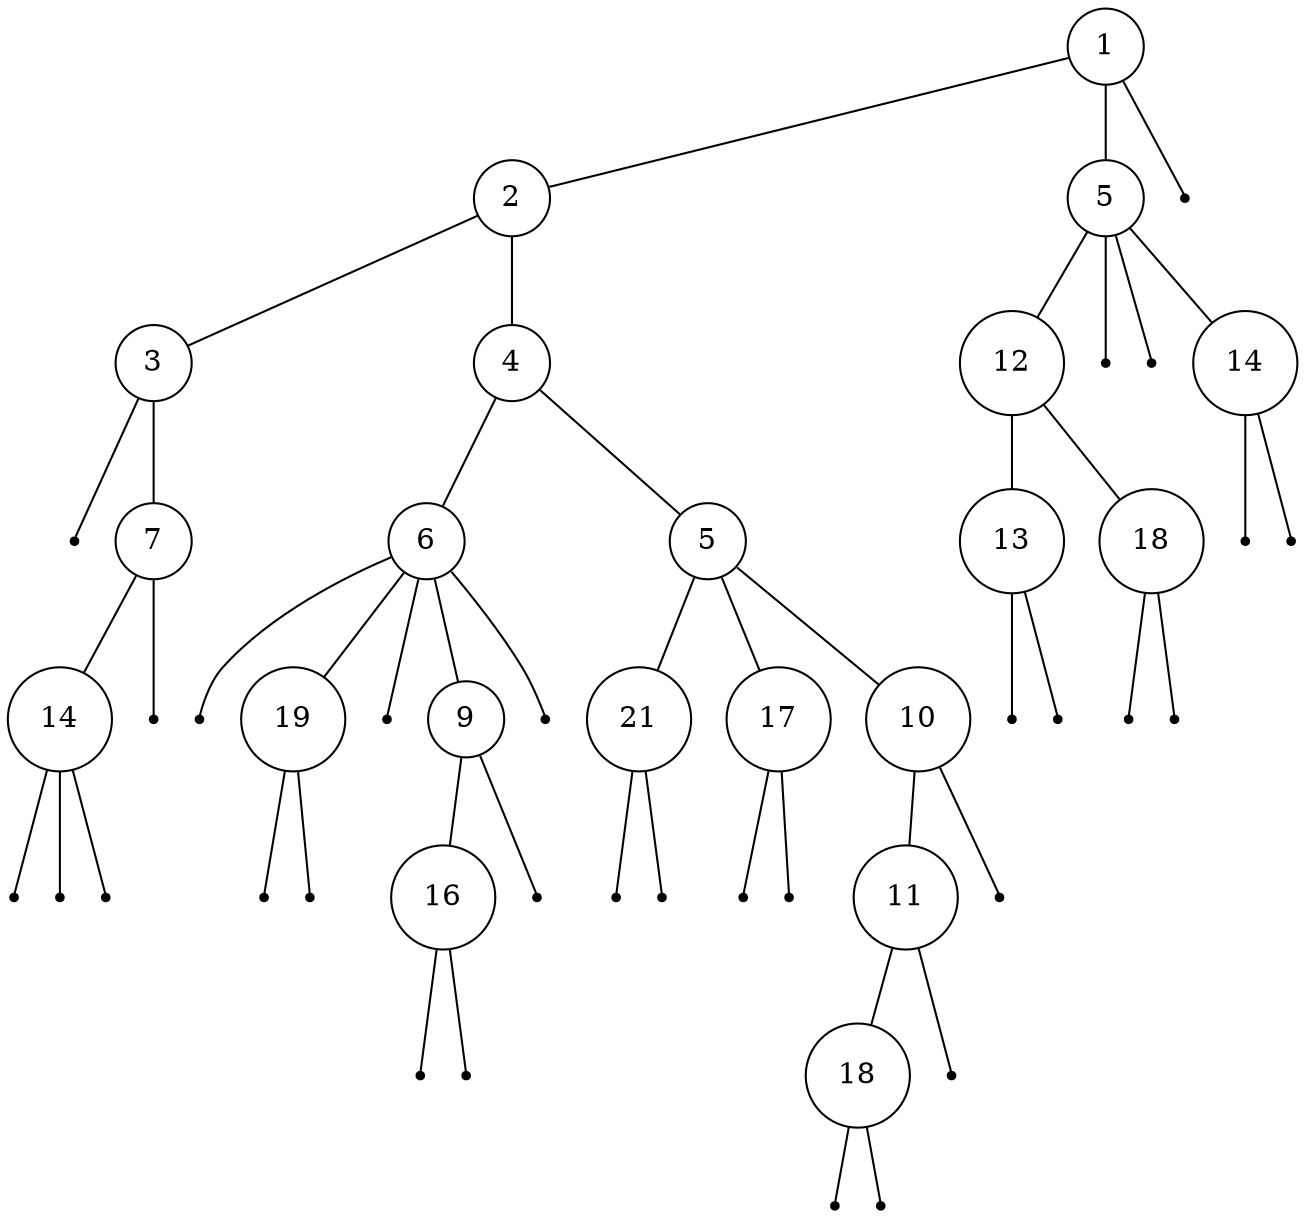 digraph {
  edge [arrowhead = none, arrowtail=none];
treeimplementationSchroderTreeImpl7ea987ac [label="1", shape=circle, width=0.1];
treeimplementationSchroderTreeImpl7ea987ac -> treeimplementationSchroderTreeImpl12a3a380;
treeimplementationSchroderTreeImpl7ea987ac -> treeimplementationSchroderTreeImpl29453f44;
treeimplementationSchroderTreeImpl7ea987ac -> treeimplementationSchroderTreeImpl5cad8086;
treeimplementationSchroderTreeImpl12a3a380 [label="2", shape=circle, width=0.1];
treeimplementationSchroderTreeImpl12a3a380 -> treeimplementationSchroderTreeImpl6e0be858;
treeimplementationSchroderTreeImpl12a3a380 -> treeimplementationSchroderTreeImpl61bbe9ba;
treeimplementationSchroderTreeImpl6e0be858 [label="3", shape=circle, width=0.1];
treeimplementationSchroderTreeImpl6e0be858 -> treeimplementationSchroderTreeImpl610455d6;
treeimplementationSchroderTreeImpl6e0be858 -> treeimplementationSchroderTreeImpl511d50c0;
treeimplementationSchroderTreeImpl610455d6 [label="", shape=point];
treeimplementationSchroderTreeImpl511d50c0 [label="7", shape=circle, width=0.1];
treeimplementationSchroderTreeImpl511d50c0 -> treeimplementationSchroderTreeImpl60e53b93;
treeimplementationSchroderTreeImpl511d50c0 -> treeimplementationSchroderTreeImpl5e2de80c;
treeimplementationSchroderTreeImpl60e53b93 [label="14", shape=circle, width=0.1];
treeimplementationSchroderTreeImpl60e53b93 -> treeimplementationSchroderTreeImpl1d44bcfa;
treeimplementationSchroderTreeImpl60e53b93 -> treeimplementationSchroderTreeImpl266474c2;
treeimplementationSchroderTreeImpl60e53b93 -> treeimplementationSchroderTreeImpl6f94fa3e;
treeimplementationSchroderTreeImpl1d44bcfa [label="", shape=point];
treeimplementationSchroderTreeImpl266474c2 [label="", shape=point];
treeimplementationSchroderTreeImpl6f94fa3e [label="", shape=point];
treeimplementationSchroderTreeImpl5e2de80c [label="", shape=point];
treeimplementationSchroderTreeImpl61bbe9ba [label="4", shape=circle, width=0.1];
treeimplementationSchroderTreeImpl61bbe9ba -> treeimplementationSchroderTreeImpl5e481248;
treeimplementationSchroderTreeImpl61bbe9ba -> treeimplementationSchroderTreeImpl66d3c617;
treeimplementationSchroderTreeImpl5e481248 [label="6", shape=circle, width=0.1];
treeimplementationSchroderTreeImpl5e481248 -> treeimplementationSchroderTreeImpl63947c6b;
treeimplementationSchroderTreeImpl5e481248 -> treeimplementationSchroderTreeImpl2b193f2d;
treeimplementationSchroderTreeImpl5e481248 -> treeimplementationSchroderTreeImpl355da254;
treeimplementationSchroderTreeImpl5e481248 -> treeimplementationSchroderTreeImpl4dc63996;
treeimplementationSchroderTreeImpl5e481248 -> treeimplementationSchroderTreeImpld716361;
treeimplementationSchroderTreeImpl63947c6b [label="", shape=point];
treeimplementationSchroderTreeImpl2b193f2d [label="19", shape=circle, width=0.1];
treeimplementationSchroderTreeImpl2b193f2d -> treeimplementationSchroderTreeImpl6ff3c5b5;
treeimplementationSchroderTreeImpl2b193f2d -> treeimplementationSchroderTreeImpl3764951d;
treeimplementationSchroderTreeImpl6ff3c5b5 [label="", shape=point];
treeimplementationSchroderTreeImpl3764951d [label="", shape=point];
treeimplementationSchroderTreeImpl355da254 [label="", shape=point];
treeimplementationSchroderTreeImpl4dc63996 [label="9", shape=circle, width=0.1];
treeimplementationSchroderTreeImpl4dc63996 -> treeimplementationSchroderTreeImpl4b1210ee;
treeimplementationSchroderTreeImpl4dc63996 -> treeimplementationSchroderTreeImpl4d7e1886;
treeimplementationSchroderTreeImpl4b1210ee [label="16", shape=circle, width=0.1];
treeimplementationSchroderTreeImpl4b1210ee -> treeimplementationSchroderTreeImpl3cd1a2f1;
treeimplementationSchroderTreeImpl4b1210ee -> treeimplementationSchroderTreeImpl2f0e140b;
treeimplementationSchroderTreeImpl3cd1a2f1 [label="", shape=point];
treeimplementationSchroderTreeImpl2f0e140b [label="", shape=point];
treeimplementationSchroderTreeImpl4d7e1886 [label="", shape=point];
treeimplementationSchroderTreeImpld716361 [label="", shape=point];
treeimplementationSchroderTreeImpl66d3c617 [label="5", shape=circle, width=0.1];
treeimplementationSchroderTreeImpl66d3c617 -> treeimplementationSchroderTreeImpl7440e464;
treeimplementationSchroderTreeImpl66d3c617 -> treeimplementationSchroderTreeImpl49476842;
treeimplementationSchroderTreeImpl66d3c617 -> treeimplementationSchroderTreeImpl78308db1;
treeimplementationSchroderTreeImpl7440e464 [label="21", shape=circle, width=0.1];
treeimplementationSchroderTreeImpl7440e464 -> treeimplementationSchroderTreeImpl27c170f0;
treeimplementationSchroderTreeImpl7440e464 -> treeimplementationSchroderTreeImpl5451c3a8;
treeimplementationSchroderTreeImpl27c170f0 [label="", shape=point];
treeimplementationSchroderTreeImpl5451c3a8 [label="", shape=point];
treeimplementationSchroderTreeImpl49476842 [label="17", shape=circle, width=0.1];
treeimplementationSchroderTreeImpl49476842 -> treeimplementationSchroderTreeImpl2626b418;
treeimplementationSchroderTreeImpl49476842 -> treeimplementationSchroderTreeImpl5a07e868;
treeimplementationSchroderTreeImpl2626b418 [label="", shape=point];
treeimplementationSchroderTreeImpl5a07e868 [label="", shape=point];
treeimplementationSchroderTreeImpl78308db1 [label="10", shape=circle, width=0.1];
treeimplementationSchroderTreeImpl78308db1 -> treeimplementationSchroderTreeImpl76ed5528;
treeimplementationSchroderTreeImpl78308db1 -> treeimplementationSchroderTreeImpl2c7b84de;
treeimplementationSchroderTreeImpl76ed5528 [label="11", shape=circle, width=0.1];
treeimplementationSchroderTreeImpl76ed5528 -> treeimplementationSchroderTreeImpl3fee733d;
treeimplementationSchroderTreeImpl76ed5528 -> treeimplementationSchroderTreeImpl5acf9800;
treeimplementationSchroderTreeImpl3fee733d [label="18", shape=circle, width=0.1];
treeimplementationSchroderTreeImpl3fee733d -> treeimplementationSchroderTreeImpl4617c264;
treeimplementationSchroderTreeImpl3fee733d -> treeimplementationSchroderTreeImpl36baf30c;
treeimplementationSchroderTreeImpl4617c264 [label="", shape=point];
treeimplementationSchroderTreeImpl36baf30c [label="", shape=point];
treeimplementationSchroderTreeImpl5acf9800 [label="", shape=point];
treeimplementationSchroderTreeImpl2c7b84de [label="", shape=point];
treeimplementationSchroderTreeImpl29453f44 [label="5", shape=circle, width=0.1];
treeimplementationSchroderTreeImpl29453f44 -> treeimplementationSchroderTreeImpl7a81197d;
treeimplementationSchroderTreeImpl29453f44 -> treeimplementationSchroderTreeImpl5ca881b5;
treeimplementationSchroderTreeImpl29453f44 -> treeimplementationSchroderTreeImpl24d46ca6;
treeimplementationSchroderTreeImpl29453f44 -> treeimplementationSchroderTreeImpl4517d9a3;
treeimplementationSchroderTreeImpl7a81197d [label="12", shape=circle, width=0.1];
treeimplementationSchroderTreeImpl7a81197d -> treeimplementationSchroderTreeImpl372f7a8d;
treeimplementationSchroderTreeImpl7a81197d -> treeimplementationSchroderTreeImpl2f92e0f4;
treeimplementationSchroderTreeImpl372f7a8d [label="13", shape=circle, width=0.1];
treeimplementationSchroderTreeImpl372f7a8d -> treeimplementationSchroderTreeImpl28a418fc;
treeimplementationSchroderTreeImpl372f7a8d -> treeimplementationSchroderTreeImpl5305068a;
treeimplementationSchroderTreeImpl28a418fc [label="", shape=point];
treeimplementationSchroderTreeImpl5305068a [label="", shape=point];
treeimplementationSchroderTreeImpl2f92e0f4 [label="18", shape=circle, width=0.1];
treeimplementationSchroderTreeImpl2f92e0f4 -> treeimplementationSchroderTreeImpl1f32e575;
treeimplementationSchroderTreeImpl2f92e0f4 -> treeimplementationSchroderTreeImpl279f2327;
treeimplementationSchroderTreeImpl1f32e575 [label="", shape=point];
treeimplementationSchroderTreeImpl279f2327 [label="", shape=point];
treeimplementationSchroderTreeImpl5ca881b5 [label="", shape=point];
treeimplementationSchroderTreeImpl24d46ca6 [label="", shape=point];
treeimplementationSchroderTreeImpl4517d9a3 [label="14", shape=circle, width=0.1];
treeimplementationSchroderTreeImpl4517d9a3 -> treeimplementationSchroderTreeImpl2ff4acd0;
treeimplementationSchroderTreeImpl4517d9a3 -> treeimplementationSchroderTreeImpl54bedef2;
treeimplementationSchroderTreeImpl2ff4acd0 [label="", shape=point];
treeimplementationSchroderTreeImpl54bedef2 [label="", shape=point];
treeimplementationSchroderTreeImpl5cad8086 [label="", shape=point];
}